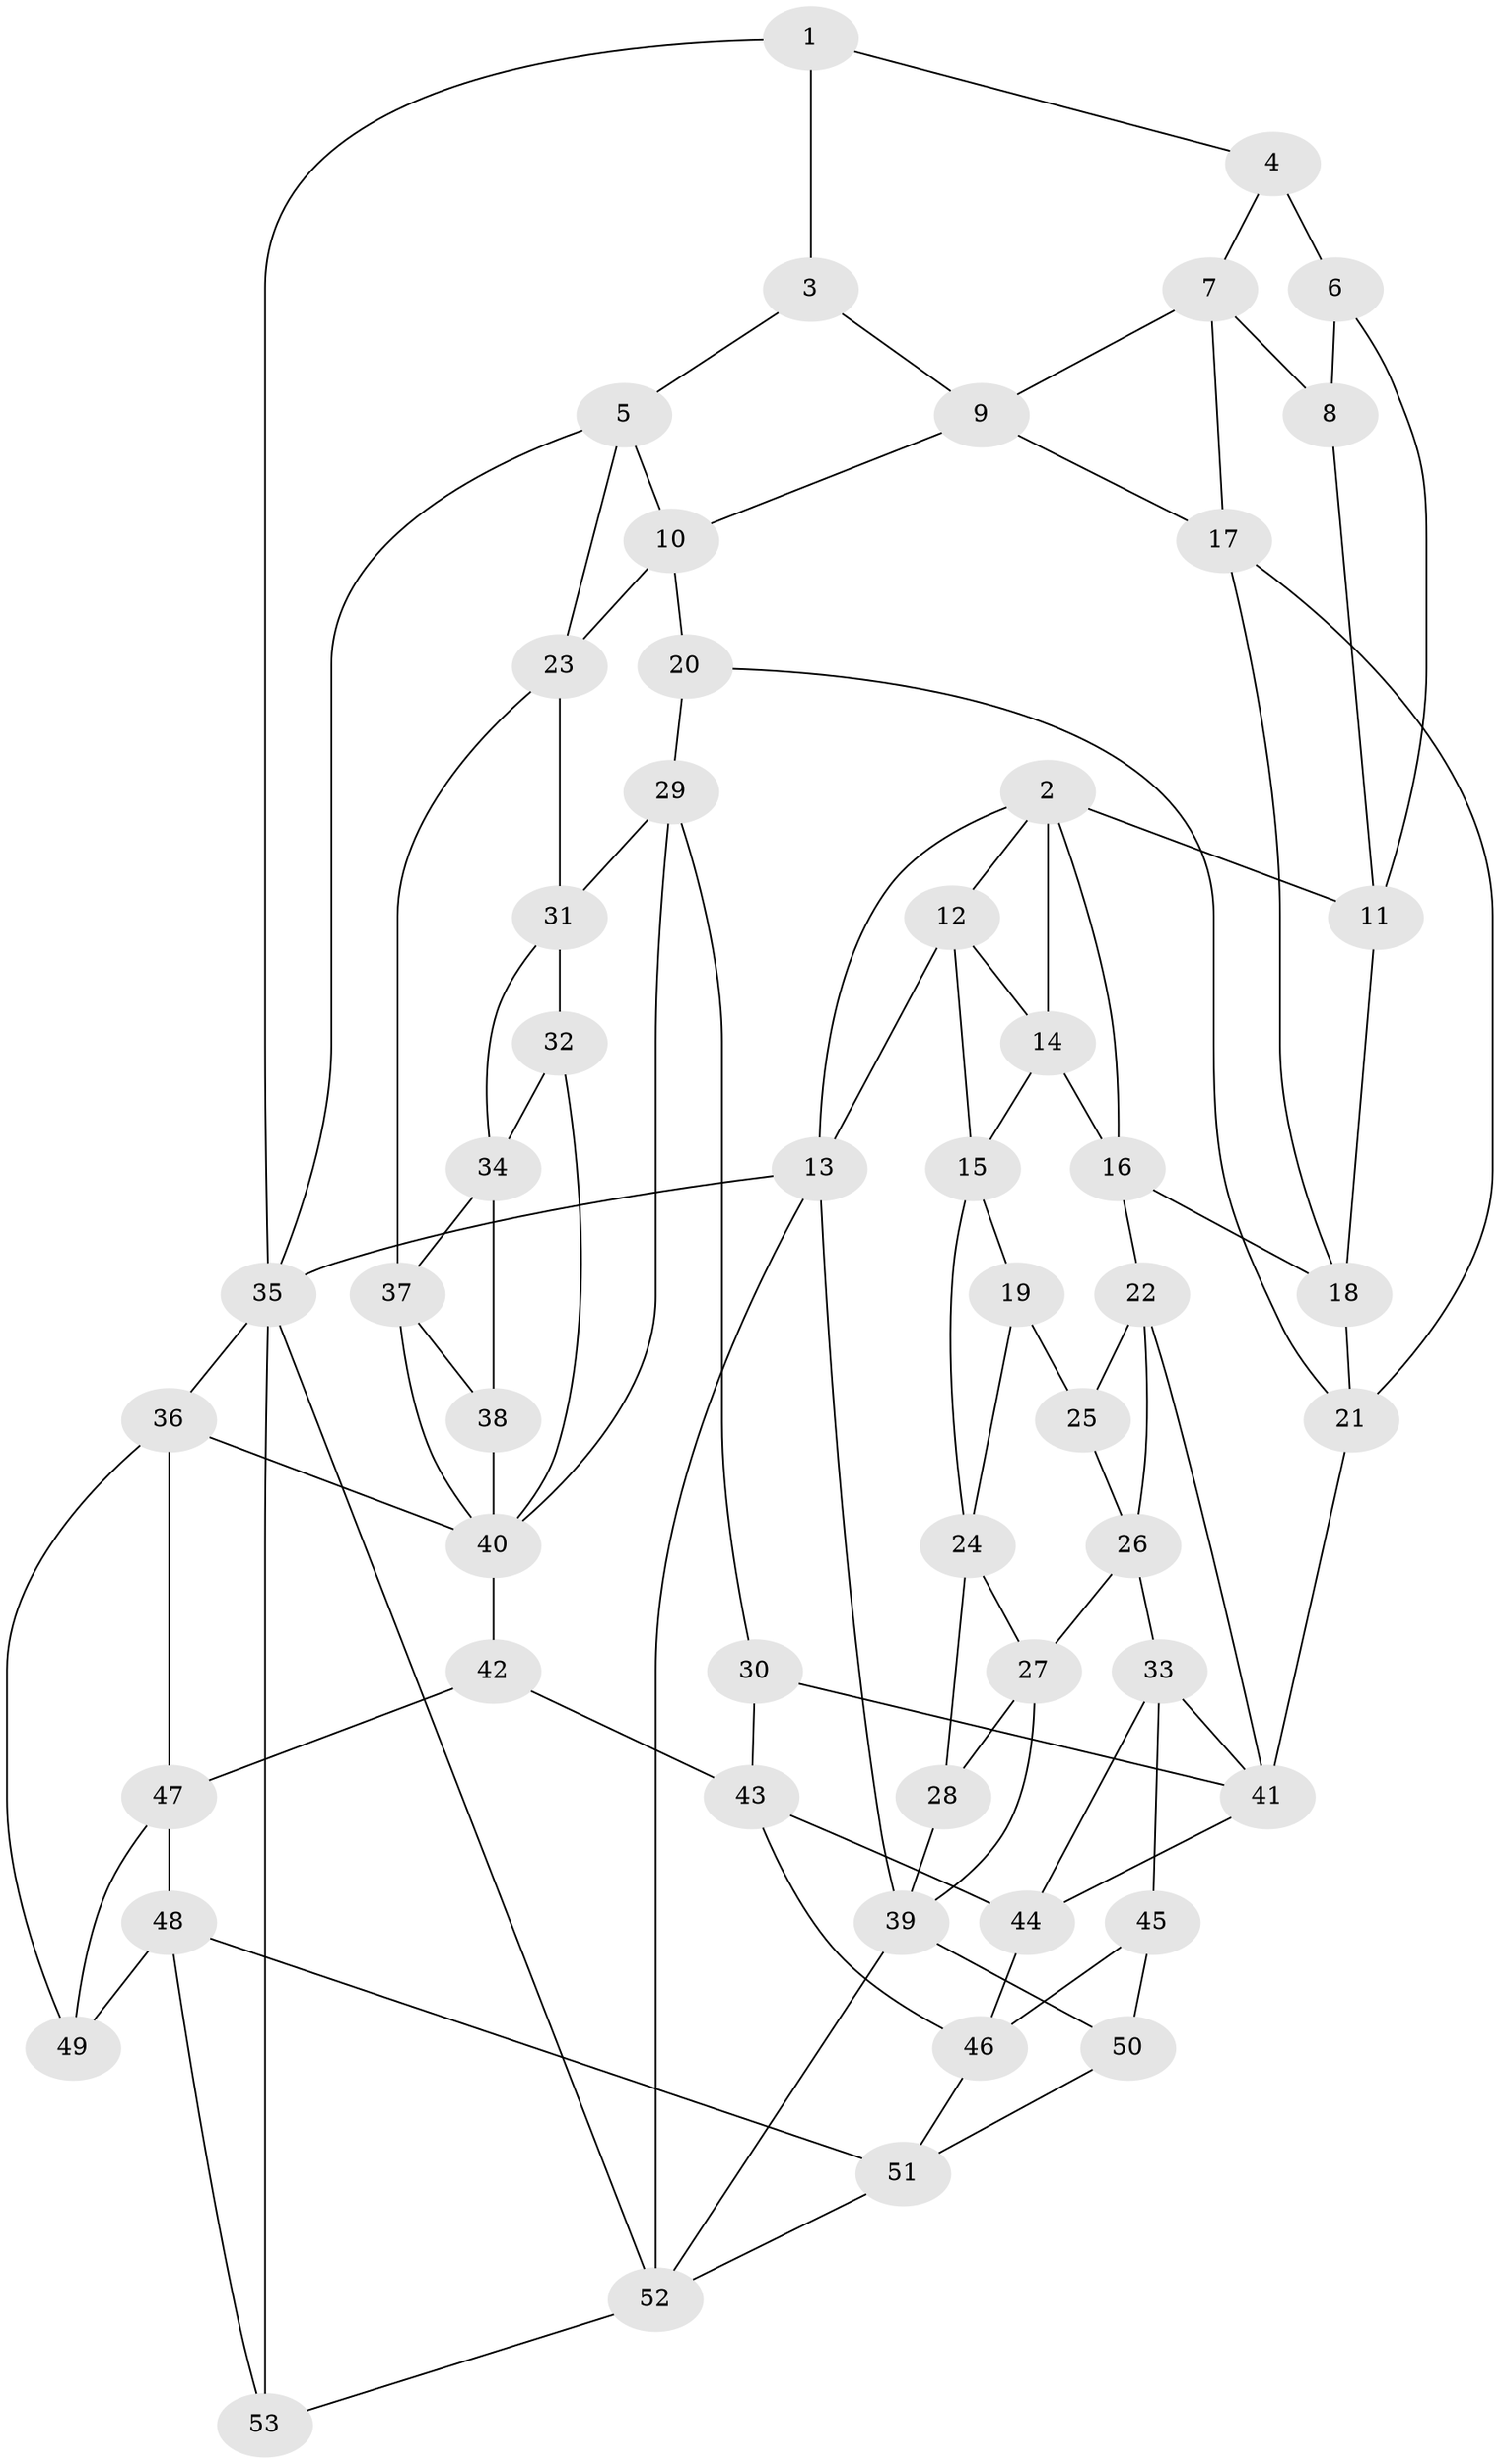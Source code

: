// original degree distribution, {3: 0.018867924528301886, 4: 0.2358490566037736, 5: 0.5283018867924528, 6: 0.2169811320754717}
// Generated by graph-tools (version 1.1) at 2025/27/03/09/25 03:27:14]
// undirected, 53 vertices, 102 edges
graph export_dot {
graph [start="1"]
  node [color=gray90,style=filled];
  1;
  2;
  3;
  4;
  5;
  6;
  7;
  8;
  9;
  10;
  11;
  12;
  13;
  14;
  15;
  16;
  17;
  18;
  19;
  20;
  21;
  22;
  23;
  24;
  25;
  26;
  27;
  28;
  29;
  30;
  31;
  32;
  33;
  34;
  35;
  36;
  37;
  38;
  39;
  40;
  41;
  42;
  43;
  44;
  45;
  46;
  47;
  48;
  49;
  50;
  51;
  52;
  53;
  1 -- 3 [weight=1.0];
  1 -- 4 [weight=1.0];
  1 -- 35 [weight=1.0];
  2 -- 11 [weight=1.0];
  2 -- 12 [weight=1.0];
  2 -- 13 [weight=1.0];
  2 -- 14 [weight=1.0];
  2 -- 16 [weight=1.0];
  3 -- 5 [weight=1.0];
  3 -- 9 [weight=1.0];
  4 -- 6 [weight=2.0];
  4 -- 7 [weight=1.0];
  5 -- 10 [weight=1.0];
  5 -- 23 [weight=1.0];
  5 -- 35 [weight=1.0];
  6 -- 8 [weight=1.0];
  6 -- 11 [weight=1.0];
  7 -- 8 [weight=1.0];
  7 -- 9 [weight=1.0];
  7 -- 17 [weight=1.0];
  8 -- 11 [weight=1.0];
  9 -- 10 [weight=1.0];
  9 -- 17 [weight=1.0];
  10 -- 20 [weight=1.0];
  10 -- 23 [weight=1.0];
  11 -- 18 [weight=1.0];
  12 -- 13 [weight=1.0];
  12 -- 14 [weight=1.0];
  12 -- 15 [weight=1.0];
  13 -- 35 [weight=1.0];
  13 -- 39 [weight=1.0];
  13 -- 52 [weight=1.0];
  14 -- 15 [weight=1.0];
  14 -- 16 [weight=1.0];
  15 -- 19 [weight=1.0];
  15 -- 24 [weight=1.0];
  16 -- 18 [weight=1.0];
  16 -- 22 [weight=1.0];
  17 -- 18 [weight=1.0];
  17 -- 21 [weight=1.0];
  18 -- 21 [weight=1.0];
  19 -- 24 [weight=1.0];
  19 -- 25 [weight=2.0];
  20 -- 21 [weight=1.0];
  20 -- 29 [weight=1.0];
  21 -- 41 [weight=1.0];
  22 -- 25 [weight=1.0];
  22 -- 26 [weight=1.0];
  22 -- 41 [weight=1.0];
  23 -- 31 [weight=1.0];
  23 -- 37 [weight=1.0];
  24 -- 27 [weight=1.0];
  24 -- 28 [weight=1.0];
  25 -- 26 [weight=1.0];
  26 -- 27 [weight=1.0];
  26 -- 33 [weight=1.0];
  27 -- 28 [weight=1.0];
  27 -- 39 [weight=1.0];
  28 -- 39 [weight=2.0];
  29 -- 30 [weight=1.0];
  29 -- 31 [weight=1.0];
  29 -- 40 [weight=1.0];
  30 -- 41 [weight=2.0];
  30 -- 43 [weight=1.0];
  31 -- 32 [weight=1.0];
  31 -- 34 [weight=1.0];
  32 -- 34 [weight=1.0];
  32 -- 40 [weight=1.0];
  33 -- 41 [weight=1.0];
  33 -- 44 [weight=1.0];
  33 -- 45 [weight=1.0];
  34 -- 37 [weight=1.0];
  34 -- 38 [weight=1.0];
  35 -- 36 [weight=1.0];
  35 -- 52 [weight=1.0];
  35 -- 53 [weight=1.0];
  36 -- 40 [weight=1.0];
  36 -- 47 [weight=1.0];
  36 -- 49 [weight=1.0];
  37 -- 38 [weight=1.0];
  37 -- 40 [weight=1.0];
  38 -- 40 [weight=1.0];
  39 -- 50 [weight=1.0];
  39 -- 52 [weight=1.0];
  40 -- 42 [weight=1.0];
  41 -- 44 [weight=1.0];
  42 -- 43 [weight=1.0];
  42 -- 47 [weight=1.0];
  43 -- 44 [weight=1.0];
  43 -- 46 [weight=1.0];
  44 -- 46 [weight=1.0];
  45 -- 46 [weight=1.0];
  45 -- 50 [weight=2.0];
  46 -- 51 [weight=1.0];
  47 -- 48 [weight=1.0];
  47 -- 49 [weight=1.0];
  48 -- 49 [weight=1.0];
  48 -- 51 [weight=1.0];
  48 -- 53 [weight=1.0];
  50 -- 51 [weight=1.0];
  51 -- 52 [weight=1.0];
  52 -- 53 [weight=1.0];
}
